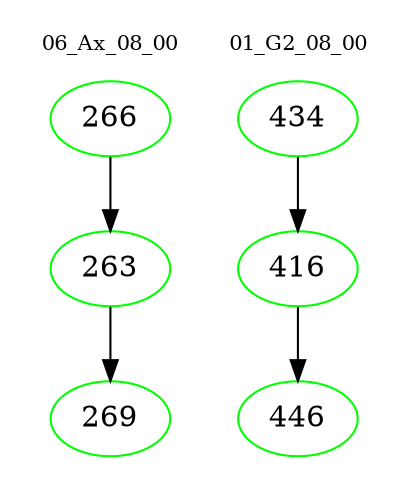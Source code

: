 digraph{
subgraph cluster_0 {
color = white
label = "06_Ax_08_00";
fontsize=10;
T0_266 [label="266", color="green"]
T0_266 -> T0_263 [color="black"]
T0_263 [label="263", color="green"]
T0_263 -> T0_269 [color="black"]
T0_269 [label="269", color="green"]
}
subgraph cluster_1 {
color = white
label = "01_G2_08_00";
fontsize=10;
T1_434 [label="434", color="green"]
T1_434 -> T1_416 [color="black"]
T1_416 [label="416", color="green"]
T1_416 -> T1_446 [color="black"]
T1_446 [label="446", color="green"]
}
}
